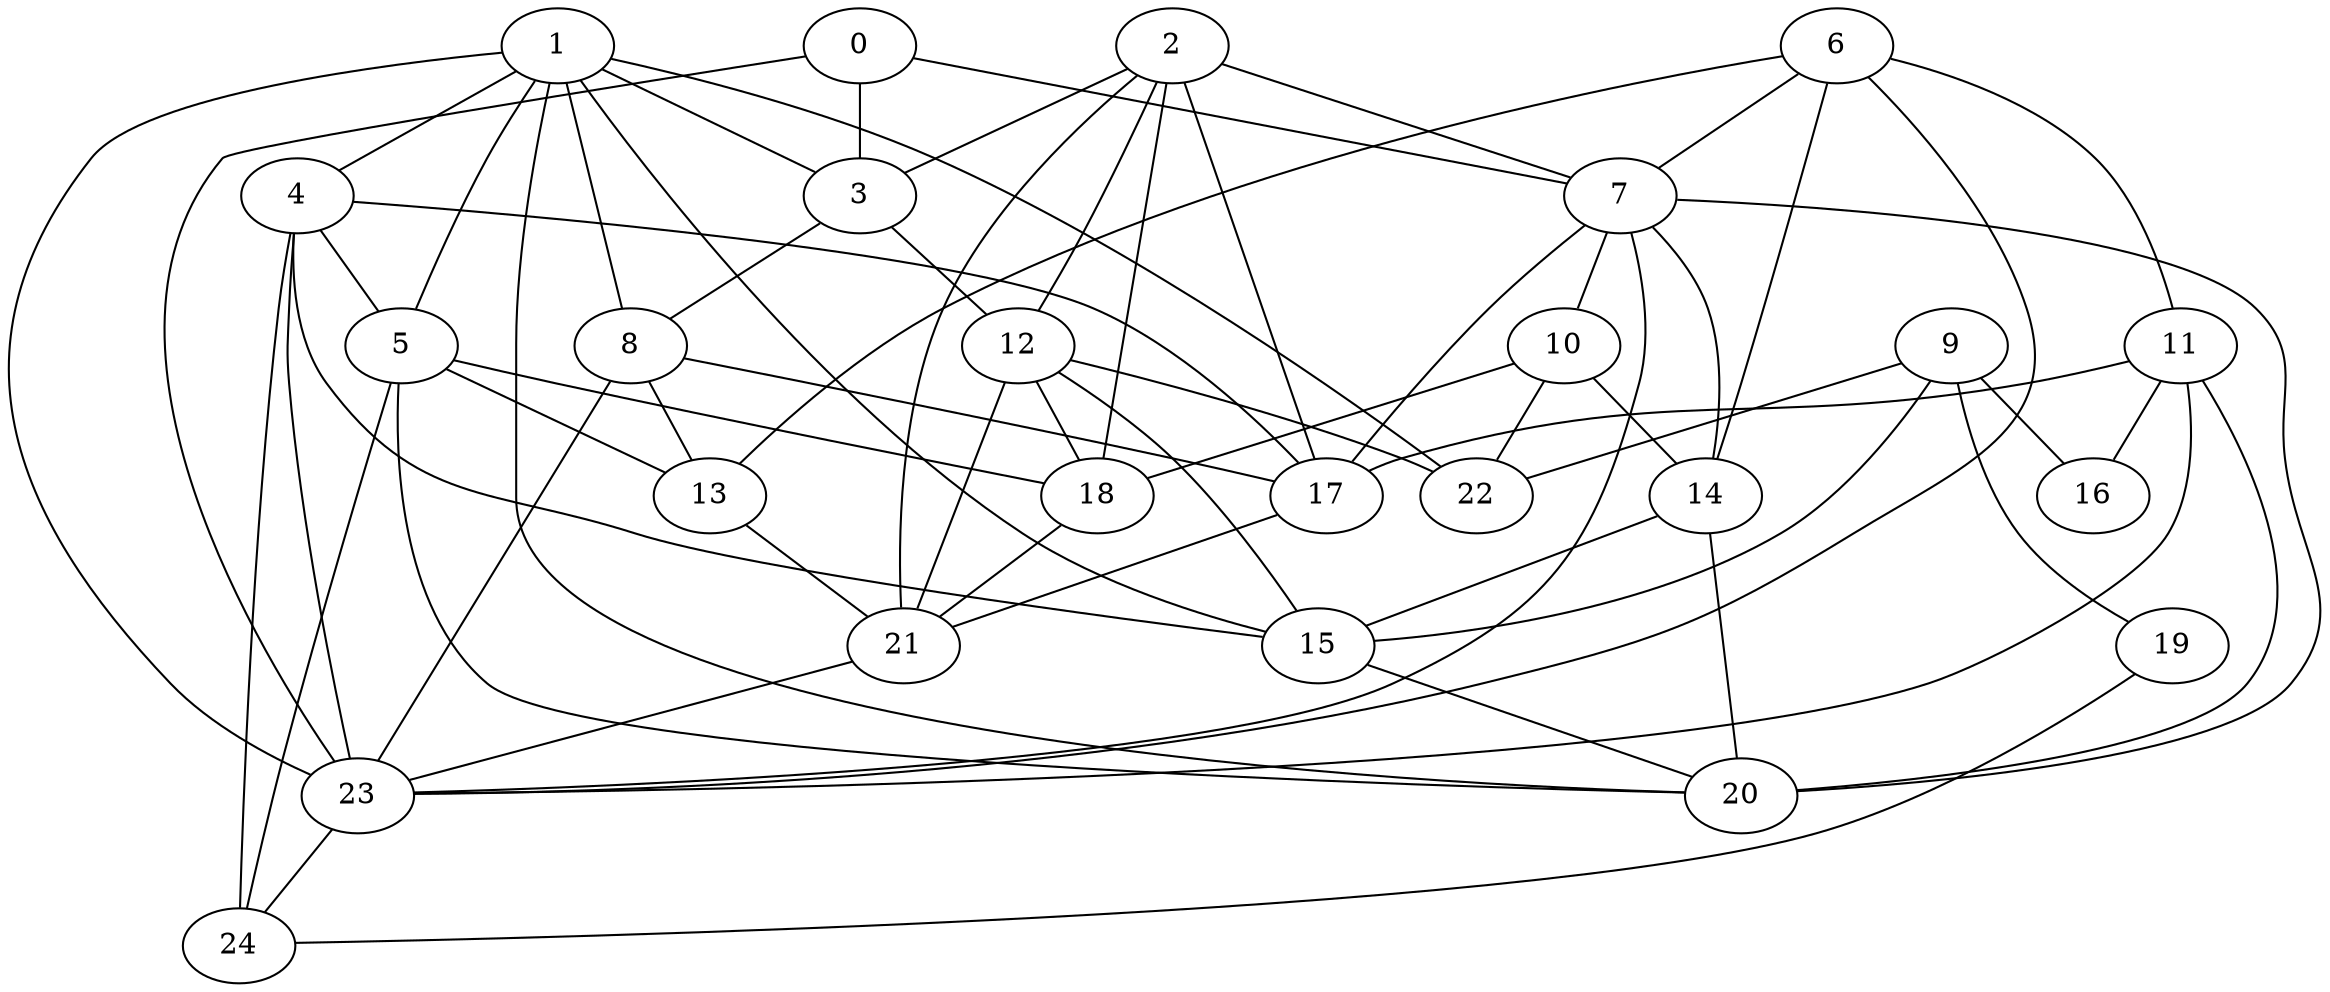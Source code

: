 strict graph "gnp_random_graph(25,0.25)" {
0;
1;
2;
3;
4;
5;
6;
7;
8;
9;
10;
11;
12;
13;
14;
15;
16;
17;
18;
19;
20;
21;
22;
23;
24;
0 -- 23  [is_available=True, prob="0.0168137744215"];
0 -- 3  [is_available=True, prob="0.166450118039"];
0 -- 7  [is_available=True, prob="0.0105613735085"];
1 -- 3  [is_available=True, prob="0.957624118749"];
1 -- 4  [is_available=True, prob="0.22536048047"];
1 -- 5  [is_available=True, prob="1.0"];
1 -- 8  [is_available=True, prob="0.827206069469"];
1 -- 15  [is_available=True, prob="0.0450593130762"];
1 -- 20  [is_available=True, prob="1.0"];
1 -- 22  [is_available=True, prob="0.592205115639"];
1 -- 23  [is_available=True, prob="1.0"];
2 -- 3  [is_available=True, prob="0.0527043361616"];
2 -- 7  [is_available=True, prob="0.987726000595"];
2 -- 12  [is_available=True, prob="1.0"];
2 -- 17  [is_available=True, prob="0.555803417285"];
2 -- 18  [is_available=True, prob="0.926327291967"];
2 -- 21  [is_available=True, prob="1.0"];
3 -- 12  [is_available=True, prob="0.778130721801"];
3 -- 8  [is_available=True, prob="0.319485971336"];
4 -- 5  [is_available=True, prob="1.0"];
4 -- 15  [is_available=True, prob="0.0774815652935"];
4 -- 17  [is_available=True, prob="0.317593679026"];
4 -- 23  [is_available=True, prob="0.340770288273"];
4 -- 24  [is_available=True, prob="1.0"];
5 -- 13  [is_available=True, prob="0.272191327029"];
5 -- 18  [is_available=True, prob="0.951182581807"];
5 -- 20  [is_available=True, prob="1.0"];
5 -- 24  [is_available=True, prob="0.0395713904848"];
6 -- 23  [is_available=True, prob="0.475526704711"];
6 -- 11  [is_available=True, prob="1.0"];
6 -- 13  [is_available=True, prob="0.323525856982"];
6 -- 14  [is_available=True, prob="0.276751735722"];
6 -- 7  [is_available=True, prob="0.91328006933"];
7 -- 10  [is_available=True, prob="0.489649200078"];
7 -- 14  [is_available=True, prob="0.340879094425"];
7 -- 17  [is_available=True, prob="0.240136070916"];
7 -- 20  [is_available=True, prob="0.205040463523"];
7 -- 23  [is_available=True, prob="0.0541040298944"];
8 -- 23  [is_available=True, prob="0.735251358727"];
8 -- 13  [is_available=True, prob="0.0280982728142"];
8 -- 17  [is_available=True, prob="0.190391823554"];
9 -- 16  [is_available=True, prob="0.79864889114"];
9 -- 19  [is_available=True, prob="1.0"];
9 -- 22  [is_available=True, prob="0.714269238517"];
9 -- 15  [is_available=True, prob="0.580906792284"];
10 -- 18  [is_available=True, prob="0.487552896031"];
10 -- 22  [is_available=True, prob="0.990123874471"];
10 -- 14  [is_available=True, prob="0.304074233314"];
11 -- 16  [is_available=True, prob="0.807585737258"];
11 -- 17  [is_available=True, prob="0.739506486039"];
11 -- 20  [is_available=True, prob="0.909806630504"];
11 -- 23  [is_available=True, prob="0.328087151489"];
12 -- 15  [is_available=True, prob="0.643249530001"];
12 -- 18  [is_available=True, prob="0.882737258623"];
12 -- 21  [is_available=True, prob="0.354063810881"];
12 -- 22  [is_available=True, prob="0.289490728727"];
13 -- 21  [is_available=True, prob="0.212999738192"];
14 -- 15  [is_available=True, prob="0.0379113921541"];
14 -- 20  [is_available=True, prob="0.237099971839"];
15 -- 20  [is_available=True, prob="0.490082025225"];
17 -- 21  [is_available=True, prob="0.16135664463"];
18 -- 21  [is_available=True, prob="0.958732165663"];
19 -- 24  [is_available=True, prob="0.164317355067"];
21 -- 23  [is_available=True, prob="0.302165242295"];
23 -- 24  [is_available=True, prob="1.0"];
}

